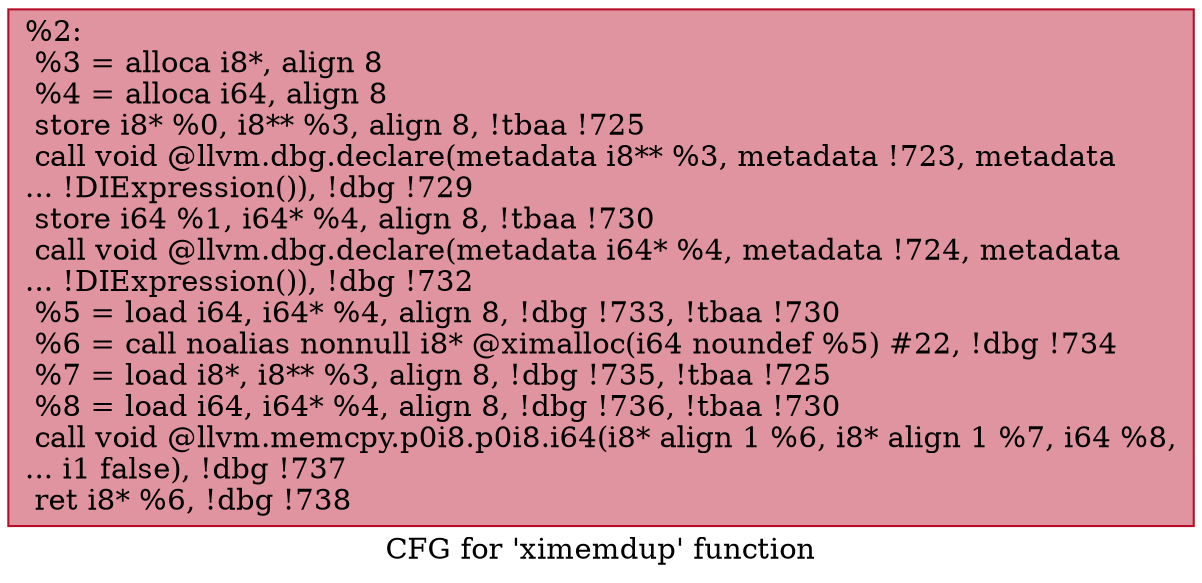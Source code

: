 digraph "CFG for 'ximemdup' function" {
	label="CFG for 'ximemdup' function";

	Node0x2608530 [shape=record,color="#b70d28ff", style=filled, fillcolor="#b70d2870",label="{%2:\l  %3 = alloca i8*, align 8\l  %4 = alloca i64, align 8\l  store i8* %0, i8** %3, align 8, !tbaa !725\l  call void @llvm.dbg.declare(metadata i8** %3, metadata !723, metadata\l... !DIExpression()), !dbg !729\l  store i64 %1, i64* %4, align 8, !tbaa !730\l  call void @llvm.dbg.declare(metadata i64* %4, metadata !724, metadata\l... !DIExpression()), !dbg !732\l  %5 = load i64, i64* %4, align 8, !dbg !733, !tbaa !730\l  %6 = call noalias nonnull i8* @ximalloc(i64 noundef %5) #22, !dbg !734\l  %7 = load i8*, i8** %3, align 8, !dbg !735, !tbaa !725\l  %8 = load i64, i64* %4, align 8, !dbg !736, !tbaa !730\l  call void @llvm.memcpy.p0i8.p0i8.i64(i8* align 1 %6, i8* align 1 %7, i64 %8,\l... i1 false), !dbg !737\l  ret i8* %6, !dbg !738\l}"];
}
